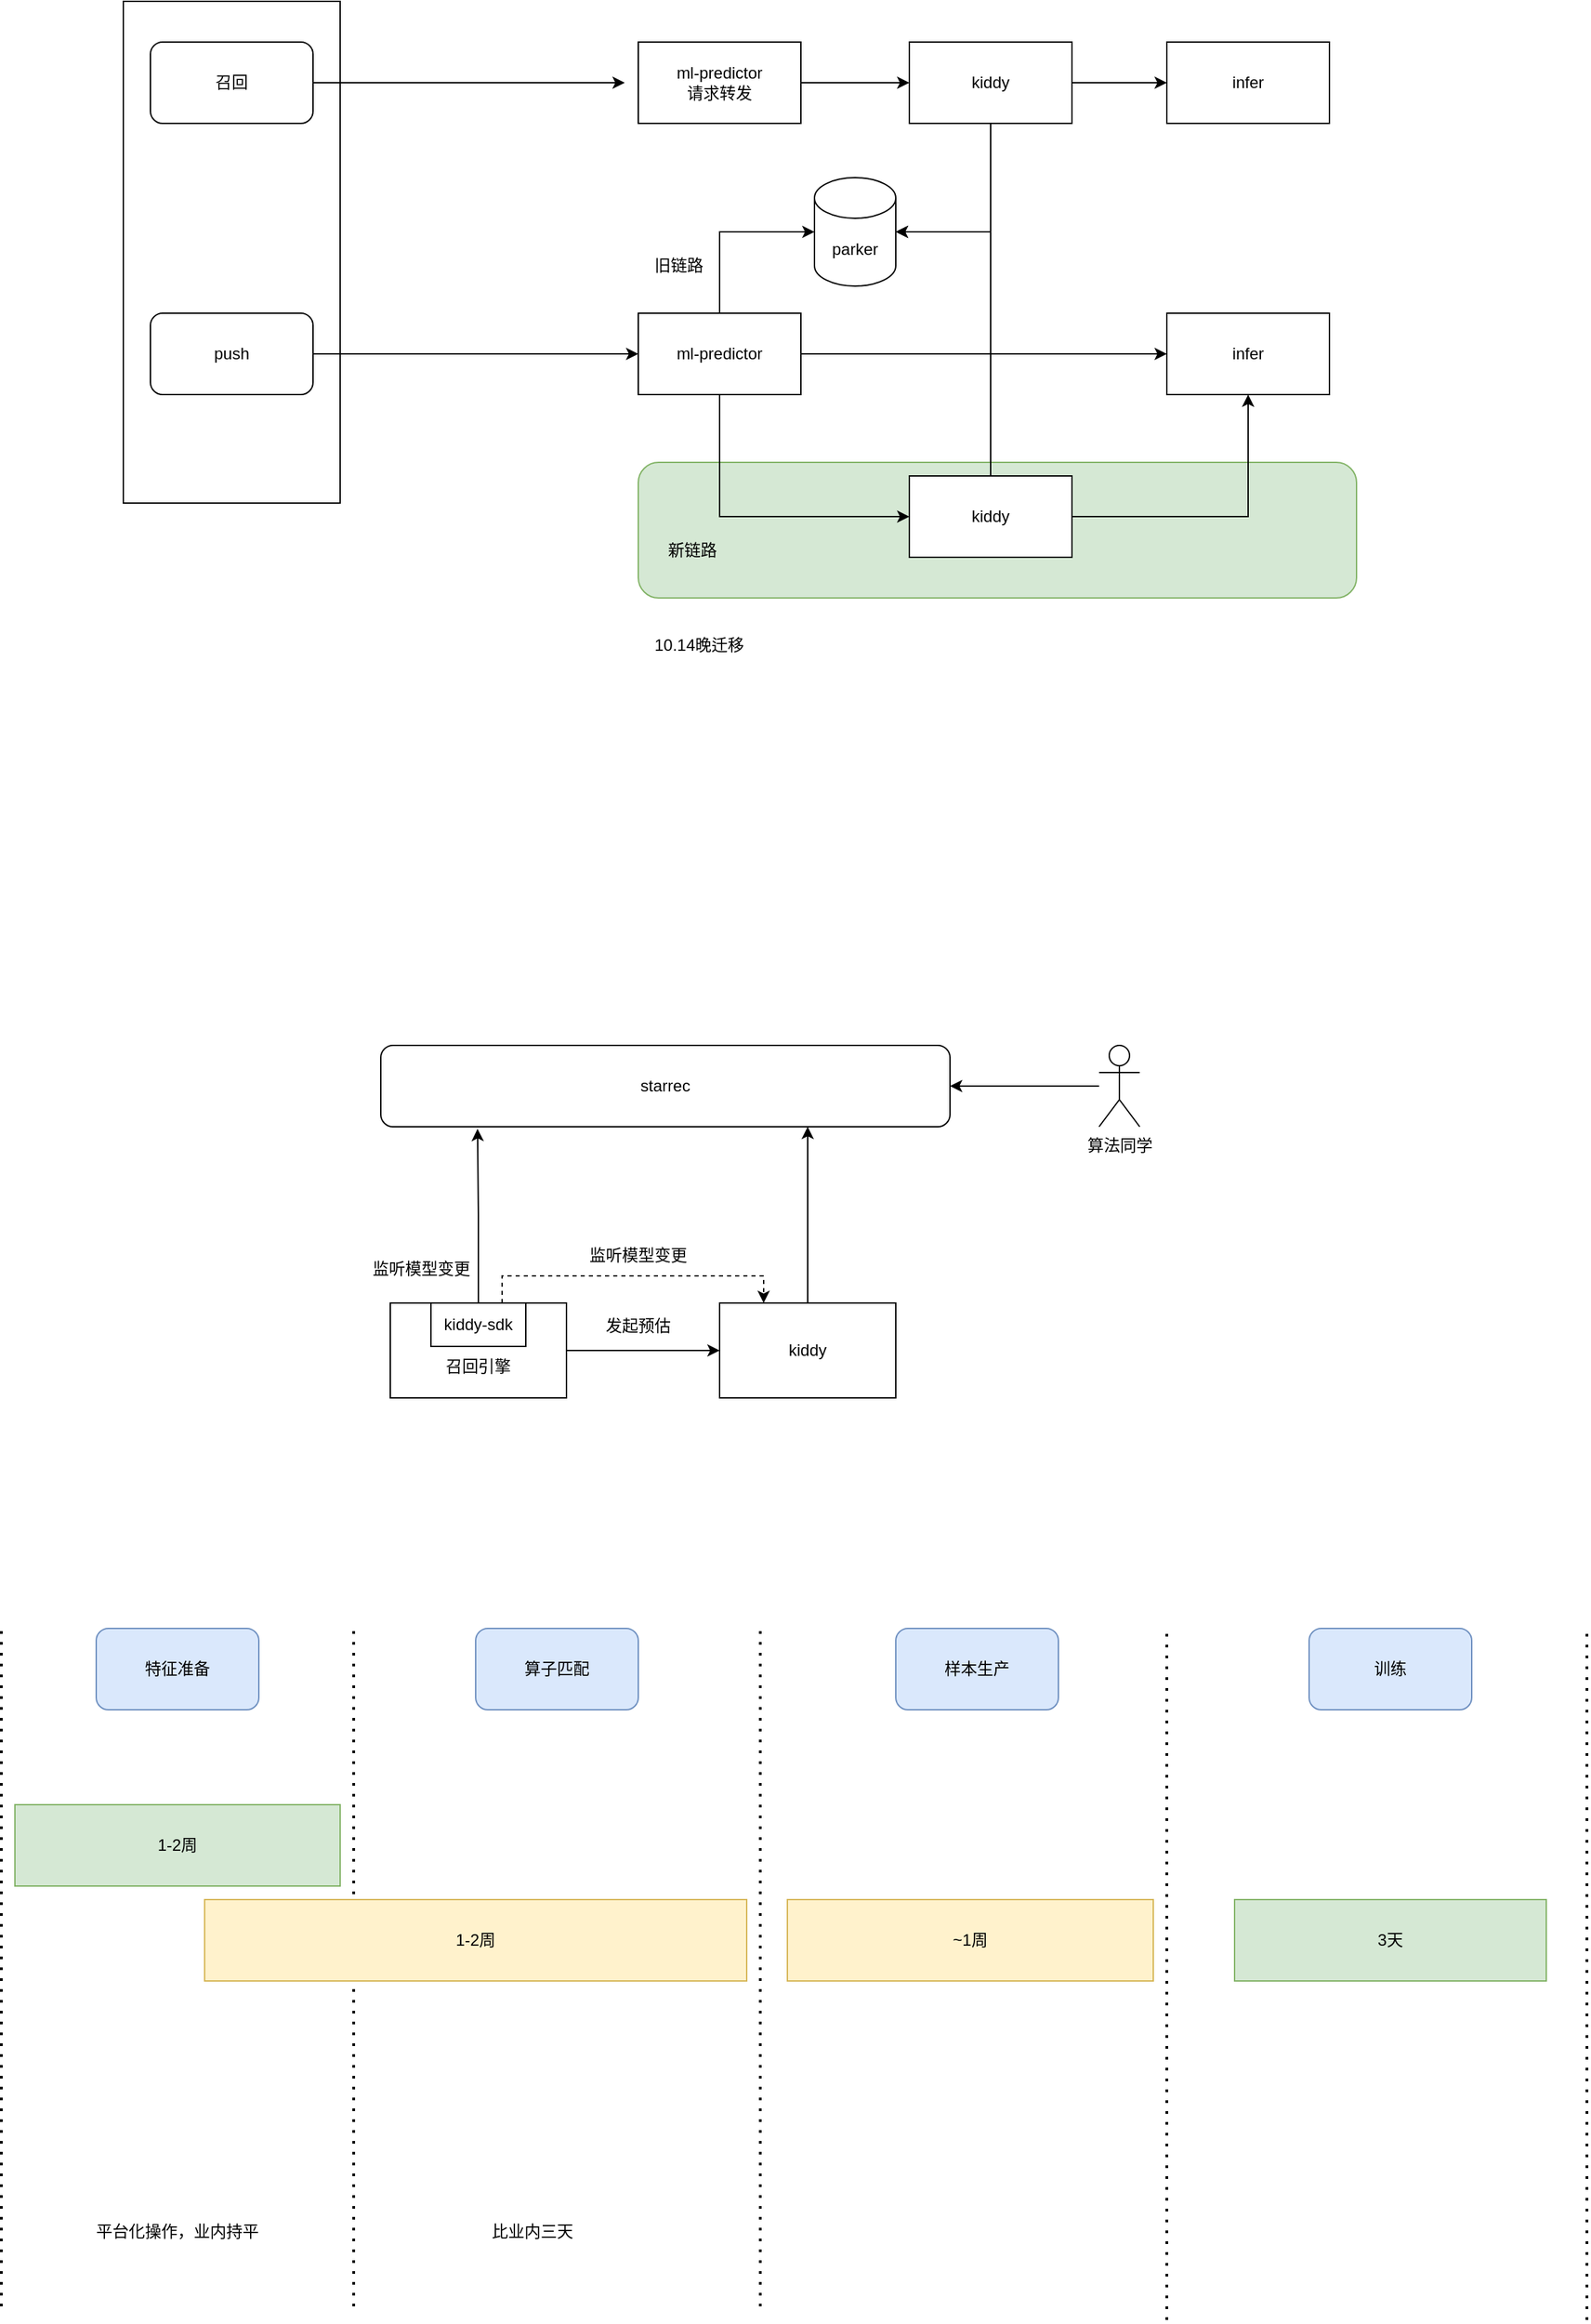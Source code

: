 <mxfile version="26.1.1">
  <diagram name="第 1 页" id="Yz58I20aTdiddunDffZA">
    <mxGraphModel dx="1259" dy="708" grid="1" gridSize="10" guides="1" tooltips="1" connect="1" arrows="1" fold="1" page="1" pageScale="1" pageWidth="1654" pageHeight="2336" math="0" shadow="0">
      <root>
        <mxCell id="0" />
        <mxCell id="1" parent="0" />
        <mxCell id="UjQgA9aJ6Jg_ZI3-yH-7-28" value="" style="rounded=1;whiteSpace=wrap;html=1;fillColor=#d5e8d4;strokeColor=#82b366;" parent="1" vertex="1">
          <mxGeometry x="600" y="540" width="530" height="100" as="geometry" />
        </mxCell>
        <mxCell id="UjQgA9aJ6Jg_ZI3-yH-7-1" value="" style="rounded=0;whiteSpace=wrap;html=1;" parent="1" vertex="1">
          <mxGeometry x="220" y="200" width="160" height="370" as="geometry" />
        </mxCell>
        <mxCell id="UjQgA9aJ6Jg_ZI3-yH-7-3" style="edgeStyle=orthogonalEdgeStyle;rounded=0;orthogonalLoop=1;jettySize=auto;html=1;exitX=1;exitY=0.5;exitDx=0;exitDy=0;" parent="1" source="UjQgA9aJ6Jg_ZI3-yH-7-2" edge="1">
          <mxGeometry relative="1" as="geometry">
            <mxPoint x="590" y="260" as="targetPoint" />
          </mxGeometry>
        </mxCell>
        <mxCell id="UjQgA9aJ6Jg_ZI3-yH-7-2" value="召回" style="rounded=1;whiteSpace=wrap;html=1;" parent="1" vertex="1">
          <mxGeometry x="240" y="230" width="120" height="60" as="geometry" />
        </mxCell>
        <mxCell id="UjQgA9aJ6Jg_ZI3-yH-7-6" value="" style="edgeStyle=orthogonalEdgeStyle;rounded=0;orthogonalLoop=1;jettySize=auto;html=1;" parent="1" source="UjQgA9aJ6Jg_ZI3-yH-7-4" target="UjQgA9aJ6Jg_ZI3-yH-7-5" edge="1">
          <mxGeometry relative="1" as="geometry" />
        </mxCell>
        <mxCell id="UjQgA9aJ6Jg_ZI3-yH-7-4" value="ml-predictor&lt;div&gt;请求转发&lt;/div&gt;" style="rounded=0;whiteSpace=wrap;html=1;" parent="1" vertex="1">
          <mxGeometry x="600" y="230" width="120" height="60" as="geometry" />
        </mxCell>
        <mxCell id="UjQgA9aJ6Jg_ZI3-yH-7-13" style="edgeStyle=orthogonalEdgeStyle;rounded=0;orthogonalLoop=1;jettySize=auto;html=1;exitX=1;exitY=0.5;exitDx=0;exitDy=0;entryX=0;entryY=0.5;entryDx=0;entryDy=0;" parent="1" source="UjQgA9aJ6Jg_ZI3-yH-7-5" target="UjQgA9aJ6Jg_ZI3-yH-7-12" edge="1">
          <mxGeometry relative="1" as="geometry" />
        </mxCell>
        <mxCell id="UjQgA9aJ6Jg_ZI3-yH-7-5" value="kiddy" style="whiteSpace=wrap;html=1;rounded=0;" parent="1" vertex="1">
          <mxGeometry x="800" y="230" width="120" height="60" as="geometry" />
        </mxCell>
        <mxCell id="UjQgA9aJ6Jg_ZI3-yH-7-8" style="edgeStyle=orthogonalEdgeStyle;rounded=0;orthogonalLoop=1;jettySize=auto;html=1;exitX=1;exitY=0.5;exitDx=0;exitDy=0;entryX=0;entryY=0.5;entryDx=0;entryDy=0;" parent="1" source="UjQgA9aJ6Jg_ZI3-yH-7-7" target="UjQgA9aJ6Jg_ZI3-yH-7-9" edge="1">
          <mxGeometry relative="1" as="geometry">
            <mxPoint x="610" y="460" as="targetPoint" />
          </mxGeometry>
        </mxCell>
        <mxCell id="UjQgA9aJ6Jg_ZI3-yH-7-7" value="push" style="rounded=1;whiteSpace=wrap;html=1;" parent="1" vertex="1">
          <mxGeometry x="240" y="430" width="120" height="60" as="geometry" />
        </mxCell>
        <mxCell id="UjQgA9aJ6Jg_ZI3-yH-7-11" value="" style="edgeStyle=orthogonalEdgeStyle;rounded=0;orthogonalLoop=1;jettySize=auto;html=1;" parent="1" source="UjQgA9aJ6Jg_ZI3-yH-7-9" target="UjQgA9aJ6Jg_ZI3-yH-7-10" edge="1">
          <mxGeometry relative="1" as="geometry" />
        </mxCell>
        <mxCell id="UjQgA9aJ6Jg_ZI3-yH-7-25" style="edgeStyle=orthogonalEdgeStyle;rounded=0;orthogonalLoop=1;jettySize=auto;html=1;exitX=0.5;exitY=1;exitDx=0;exitDy=0;entryX=0;entryY=0.5;entryDx=0;entryDy=0;" parent="1" source="UjQgA9aJ6Jg_ZI3-yH-7-9" target="UjQgA9aJ6Jg_ZI3-yH-7-19" edge="1">
          <mxGeometry relative="1" as="geometry" />
        </mxCell>
        <mxCell id="UjQgA9aJ6Jg_ZI3-yH-7-9" value="ml-predictor" style="rounded=0;whiteSpace=wrap;html=1;" parent="1" vertex="1">
          <mxGeometry x="600" y="430" width="120" height="60" as="geometry" />
        </mxCell>
        <mxCell id="UjQgA9aJ6Jg_ZI3-yH-7-10" value="infer" style="rounded=0;whiteSpace=wrap;html=1;" parent="1" vertex="1">
          <mxGeometry x="990" y="430" width="120" height="60" as="geometry" />
        </mxCell>
        <mxCell id="UjQgA9aJ6Jg_ZI3-yH-7-12" value="infer" style="whiteSpace=wrap;html=1;rounded=0;" parent="1" vertex="1">
          <mxGeometry x="990" y="230" width="120" height="60" as="geometry" />
        </mxCell>
        <mxCell id="UjQgA9aJ6Jg_ZI3-yH-7-14" value="parker" style="shape=cylinder3;whiteSpace=wrap;html=1;boundedLbl=1;backgroundOutline=1;size=15;" parent="1" vertex="1">
          <mxGeometry x="730" y="330" width="60" height="80" as="geometry" />
        </mxCell>
        <mxCell id="UjQgA9aJ6Jg_ZI3-yH-7-15" style="edgeStyle=orthogonalEdgeStyle;rounded=0;orthogonalLoop=1;jettySize=auto;html=1;exitX=0.5;exitY=0;exitDx=0;exitDy=0;entryX=0;entryY=0.5;entryDx=0;entryDy=0;entryPerimeter=0;" parent="1" source="UjQgA9aJ6Jg_ZI3-yH-7-9" target="UjQgA9aJ6Jg_ZI3-yH-7-14" edge="1">
          <mxGeometry relative="1" as="geometry" />
        </mxCell>
        <mxCell id="UjQgA9aJ6Jg_ZI3-yH-7-16" style="edgeStyle=orthogonalEdgeStyle;rounded=0;orthogonalLoop=1;jettySize=auto;html=1;exitX=0.5;exitY=1;exitDx=0;exitDy=0;entryX=1;entryY=0.5;entryDx=0;entryDy=0;entryPerimeter=0;" parent="1" source="UjQgA9aJ6Jg_ZI3-yH-7-5" target="UjQgA9aJ6Jg_ZI3-yH-7-14" edge="1">
          <mxGeometry relative="1" as="geometry" />
        </mxCell>
        <mxCell id="UjQgA9aJ6Jg_ZI3-yH-7-26" style="edgeStyle=orthogonalEdgeStyle;rounded=0;orthogonalLoop=1;jettySize=auto;html=1;exitX=1;exitY=0.5;exitDx=0;exitDy=0;entryX=0.5;entryY=1;entryDx=0;entryDy=0;" parent="1" source="UjQgA9aJ6Jg_ZI3-yH-7-19" target="UjQgA9aJ6Jg_ZI3-yH-7-10" edge="1">
          <mxGeometry relative="1" as="geometry" />
        </mxCell>
        <mxCell id="UjQgA9aJ6Jg_ZI3-yH-7-19" value="kiddy" style="rounded=0;whiteSpace=wrap;html=1;" parent="1" vertex="1">
          <mxGeometry x="800" y="550" width="120" height="60" as="geometry" />
        </mxCell>
        <mxCell id="UjQgA9aJ6Jg_ZI3-yH-7-21" style="edgeStyle=orthogonalEdgeStyle;rounded=0;orthogonalLoop=1;jettySize=auto;html=1;exitX=0.5;exitY=0;exitDx=0;exitDy=0;entryX=1;entryY=0.5;entryDx=0;entryDy=0;entryPerimeter=0;" parent="1" source="UjQgA9aJ6Jg_ZI3-yH-7-19" target="UjQgA9aJ6Jg_ZI3-yH-7-14" edge="1">
          <mxGeometry relative="1" as="geometry" />
        </mxCell>
        <mxCell id="UjQgA9aJ6Jg_ZI3-yH-7-24" value="旧链路" style="text;html=1;align=center;verticalAlign=middle;whiteSpace=wrap;rounded=0;" parent="1" vertex="1">
          <mxGeometry x="600" y="380" width="60" height="30" as="geometry" />
        </mxCell>
        <mxCell id="UjQgA9aJ6Jg_ZI3-yH-7-27" value="新链路" style="text;html=1;align=center;verticalAlign=middle;whiteSpace=wrap;rounded=0;" parent="1" vertex="1">
          <mxGeometry x="610" y="590" width="60" height="30" as="geometry" />
        </mxCell>
        <mxCell id="UjQgA9aJ6Jg_ZI3-yH-7-29" value="10.14晚迁移" style="text;html=1;align=center;verticalAlign=middle;whiteSpace=wrap;rounded=0;" parent="1" vertex="1">
          <mxGeometry x="600" y="660" width="90" height="30" as="geometry" />
        </mxCell>
        <mxCell id="j4ldzaKZRSWigt9uMz9Z-4" value="" style="edgeStyle=orthogonalEdgeStyle;rounded=0;orthogonalLoop=1;jettySize=auto;html=1;" parent="1" source="j4ldzaKZRSWigt9uMz9Z-2" edge="1">
          <mxGeometry relative="1" as="geometry">
            <mxPoint x="830" y="1000" as="targetPoint" />
          </mxGeometry>
        </mxCell>
        <mxCell id="j4ldzaKZRSWigt9uMz9Z-2" value="算法同学" style="shape=umlActor;verticalLabelPosition=bottom;verticalAlign=top;html=1;outlineConnect=0;" parent="1" vertex="1">
          <mxGeometry x="940" y="970" width="30" height="60" as="geometry" />
        </mxCell>
        <mxCell id="j4ldzaKZRSWigt9uMz9Z-10" value="starrec" style="rounded=1;whiteSpace=wrap;html=1;" parent="1" vertex="1">
          <mxGeometry x="410" y="970" width="420" height="60" as="geometry" />
        </mxCell>
        <mxCell id="j4ldzaKZRSWigt9uMz9Z-18" style="edgeStyle=orthogonalEdgeStyle;rounded=0;orthogonalLoop=1;jettySize=auto;html=1;exitX=1;exitY=0.5;exitDx=0;exitDy=0;entryX=0;entryY=0.5;entryDx=0;entryDy=0;" parent="1" source="j4ldzaKZRSWigt9uMz9Z-11" target="j4ldzaKZRSWigt9uMz9Z-16" edge="1">
          <mxGeometry relative="1" as="geometry" />
        </mxCell>
        <mxCell id="j4ldzaKZRSWigt9uMz9Z-11" value="" style="rounded=0;whiteSpace=wrap;html=1;" parent="1" vertex="1">
          <mxGeometry x="417" y="1160" width="130" height="70" as="geometry" />
        </mxCell>
        <mxCell id="j4ldzaKZRSWigt9uMz9Z-23" style="edgeStyle=orthogonalEdgeStyle;rounded=0;orthogonalLoop=1;jettySize=auto;html=1;exitX=0.75;exitY=0;exitDx=0;exitDy=0;entryX=0.25;entryY=0;entryDx=0;entryDy=0;dashed=1;" parent="1" source="j4ldzaKZRSWigt9uMz9Z-12" target="j4ldzaKZRSWigt9uMz9Z-16" edge="1">
          <mxGeometry relative="1" as="geometry" />
        </mxCell>
        <mxCell id="j4ldzaKZRSWigt9uMz9Z-12" value="kiddy-sdk" style="rounded=0;whiteSpace=wrap;html=1;" parent="1" vertex="1">
          <mxGeometry x="447" y="1160" width="70" height="32" as="geometry" />
        </mxCell>
        <mxCell id="j4ldzaKZRSWigt9uMz9Z-14" value="监听模型变更" style="text;html=1;align=center;verticalAlign=middle;whiteSpace=wrap;rounded=0;" parent="1" vertex="1">
          <mxGeometry x="400" y="1120" width="80" height="30" as="geometry" />
        </mxCell>
        <mxCell id="j4ldzaKZRSWigt9uMz9Z-17" style="edgeStyle=orthogonalEdgeStyle;rounded=0;orthogonalLoop=1;jettySize=auto;html=1;exitX=0.5;exitY=0;exitDx=0;exitDy=0;entryX=0.75;entryY=1;entryDx=0;entryDy=0;" parent="1" source="j4ldzaKZRSWigt9uMz9Z-16" target="j4ldzaKZRSWigt9uMz9Z-10" edge="1">
          <mxGeometry relative="1" as="geometry" />
        </mxCell>
        <mxCell id="j4ldzaKZRSWigt9uMz9Z-16" value="kiddy" style="rounded=0;whiteSpace=wrap;html=1;" parent="1" vertex="1">
          <mxGeometry x="660" y="1160" width="130" height="70" as="geometry" />
        </mxCell>
        <mxCell id="j4ldzaKZRSWigt9uMz9Z-19" value="发起预估" style="text;html=1;align=center;verticalAlign=middle;whiteSpace=wrap;rounded=0;" parent="1" vertex="1">
          <mxGeometry x="570" y="1162" width="60" height="30" as="geometry" />
        </mxCell>
        <mxCell id="j4ldzaKZRSWigt9uMz9Z-20" style="edgeStyle=orthogonalEdgeStyle;rounded=0;orthogonalLoop=1;jettySize=auto;html=1;exitX=0.5;exitY=0;exitDx=0;exitDy=0;entryX=0.17;entryY=1.026;entryDx=0;entryDy=0;entryPerimeter=0;" parent="1" source="j4ldzaKZRSWigt9uMz9Z-12" target="j4ldzaKZRSWigt9uMz9Z-10" edge="1">
          <mxGeometry relative="1" as="geometry" />
        </mxCell>
        <mxCell id="j4ldzaKZRSWigt9uMz9Z-24" value="监听模型变更" style="text;html=1;align=center;verticalAlign=middle;whiteSpace=wrap;rounded=0;" parent="1" vertex="1">
          <mxGeometry x="560" y="1110" width="80" height="30" as="geometry" />
        </mxCell>
        <mxCell id="j4ldzaKZRSWigt9uMz9Z-25" value="召回引擎" style="text;html=1;align=center;verticalAlign=middle;whiteSpace=wrap;rounded=0;" parent="1" vertex="1">
          <mxGeometry x="452" y="1192" width="60" height="30" as="geometry" />
        </mxCell>
        <mxCell id="qUIkWiV1mme8cJ7062kA-1" value="1-2周" style="rounded=0;whiteSpace=wrap;html=1;fillColor=#d5e8d4;strokeColor=#82b366;" vertex="1" parent="1">
          <mxGeometry x="140" y="1530" width="240" height="60" as="geometry" />
        </mxCell>
        <mxCell id="qUIkWiV1mme8cJ7062kA-2" value="" style="endArrow=none;dashed=1;html=1;dashPattern=1 3;strokeWidth=2;rounded=0;" edge="1" parent="1">
          <mxGeometry width="50" height="50" relative="1" as="geometry">
            <mxPoint x="390" y="1900" as="sourcePoint" />
            <mxPoint x="390" y="1400" as="targetPoint" />
          </mxGeometry>
        </mxCell>
        <mxCell id="qUIkWiV1mme8cJ7062kA-3" value="特征准备" style="rounded=1;whiteSpace=wrap;html=1;fillColor=#dae8fc;strokeColor=#6c8ebf;" vertex="1" parent="1">
          <mxGeometry x="200" y="1400" width="120" height="60" as="geometry" />
        </mxCell>
        <mxCell id="qUIkWiV1mme8cJ7062kA-4" value="" style="endArrow=none;dashed=1;html=1;dashPattern=1 3;strokeWidth=2;rounded=0;" edge="1" parent="1">
          <mxGeometry width="50" height="50" relative="1" as="geometry">
            <mxPoint x="130" y="1900" as="sourcePoint" />
            <mxPoint x="130" y="1400" as="targetPoint" />
          </mxGeometry>
        </mxCell>
        <mxCell id="qUIkWiV1mme8cJ7062kA-5" value="算子匹配" style="rounded=1;whiteSpace=wrap;html=1;fillColor=#dae8fc;strokeColor=#6c8ebf;" vertex="1" parent="1">
          <mxGeometry x="480" y="1400" width="120" height="60" as="geometry" />
        </mxCell>
        <mxCell id="qUIkWiV1mme8cJ7062kA-7" value="" style="endArrow=none;dashed=1;html=1;dashPattern=1 3;strokeWidth=2;rounded=0;" edge="1" parent="1">
          <mxGeometry width="50" height="50" relative="1" as="geometry">
            <mxPoint x="690" y="1900" as="sourcePoint" />
            <mxPoint x="690" y="1400" as="targetPoint" />
          </mxGeometry>
        </mxCell>
        <mxCell id="qUIkWiV1mme8cJ7062kA-9" value="平台化操作，业内持平" style="text;html=1;align=center;verticalAlign=middle;whiteSpace=wrap;rounded=0;" vertex="1" parent="1">
          <mxGeometry x="185" y="1830" width="150" height="30" as="geometry" />
        </mxCell>
        <mxCell id="qUIkWiV1mme8cJ7062kA-11" value="1-2周" style="rounded=0;whiteSpace=wrap;html=1;fillColor=#fff2cc;strokeColor=#d6b656;" vertex="1" parent="1">
          <mxGeometry x="280" y="1600" width="400" height="60" as="geometry" />
        </mxCell>
        <mxCell id="qUIkWiV1mme8cJ7062kA-12" value="比业内三天" style="text;html=1;align=center;verticalAlign=middle;whiteSpace=wrap;rounded=0;" vertex="1" parent="1">
          <mxGeometry x="447" y="1830" width="150" height="30" as="geometry" />
        </mxCell>
        <mxCell id="qUIkWiV1mme8cJ7062kA-13" value="样本生产" style="rounded=1;whiteSpace=wrap;html=1;fillColor=#dae8fc;strokeColor=#6c8ebf;" vertex="1" parent="1">
          <mxGeometry x="790" y="1400" width="120" height="60" as="geometry" />
        </mxCell>
        <mxCell id="qUIkWiV1mme8cJ7062kA-14" value="" style="endArrow=none;dashed=1;html=1;dashPattern=1 3;strokeWidth=2;rounded=0;" edge="1" parent="1">
          <mxGeometry width="50" height="50" relative="1" as="geometry">
            <mxPoint x="990" y="1910" as="sourcePoint" />
            <mxPoint x="990" y="1400" as="targetPoint" />
          </mxGeometry>
        </mxCell>
        <mxCell id="qUIkWiV1mme8cJ7062kA-15" value="~1周" style="rounded=0;whiteSpace=wrap;html=1;fillColor=#fff2cc;strokeColor=#d6b656;" vertex="1" parent="1">
          <mxGeometry x="710" y="1600" width="270" height="60" as="geometry" />
        </mxCell>
        <mxCell id="qUIkWiV1mme8cJ7062kA-17" value="训练" style="rounded=1;whiteSpace=wrap;html=1;fillColor=#dae8fc;strokeColor=#6c8ebf;" vertex="1" parent="1">
          <mxGeometry x="1095" y="1400" width="120" height="60" as="geometry" />
        </mxCell>
        <mxCell id="qUIkWiV1mme8cJ7062kA-18" value="3天" style="rounded=0;whiteSpace=wrap;html=1;fillColor=#d5e8d4;strokeColor=#82b366;" vertex="1" parent="1">
          <mxGeometry x="1040" y="1600" width="230" height="60" as="geometry" />
        </mxCell>
        <mxCell id="qUIkWiV1mme8cJ7062kA-19" value="" style="endArrow=none;dashed=1;html=1;dashPattern=1 3;strokeWidth=2;rounded=0;" edge="1" parent="1">
          <mxGeometry width="50" height="50" relative="1" as="geometry">
            <mxPoint x="1300" y="1910" as="sourcePoint" />
            <mxPoint x="1300" y="1400" as="targetPoint" />
          </mxGeometry>
        </mxCell>
      </root>
    </mxGraphModel>
  </diagram>
</mxfile>
